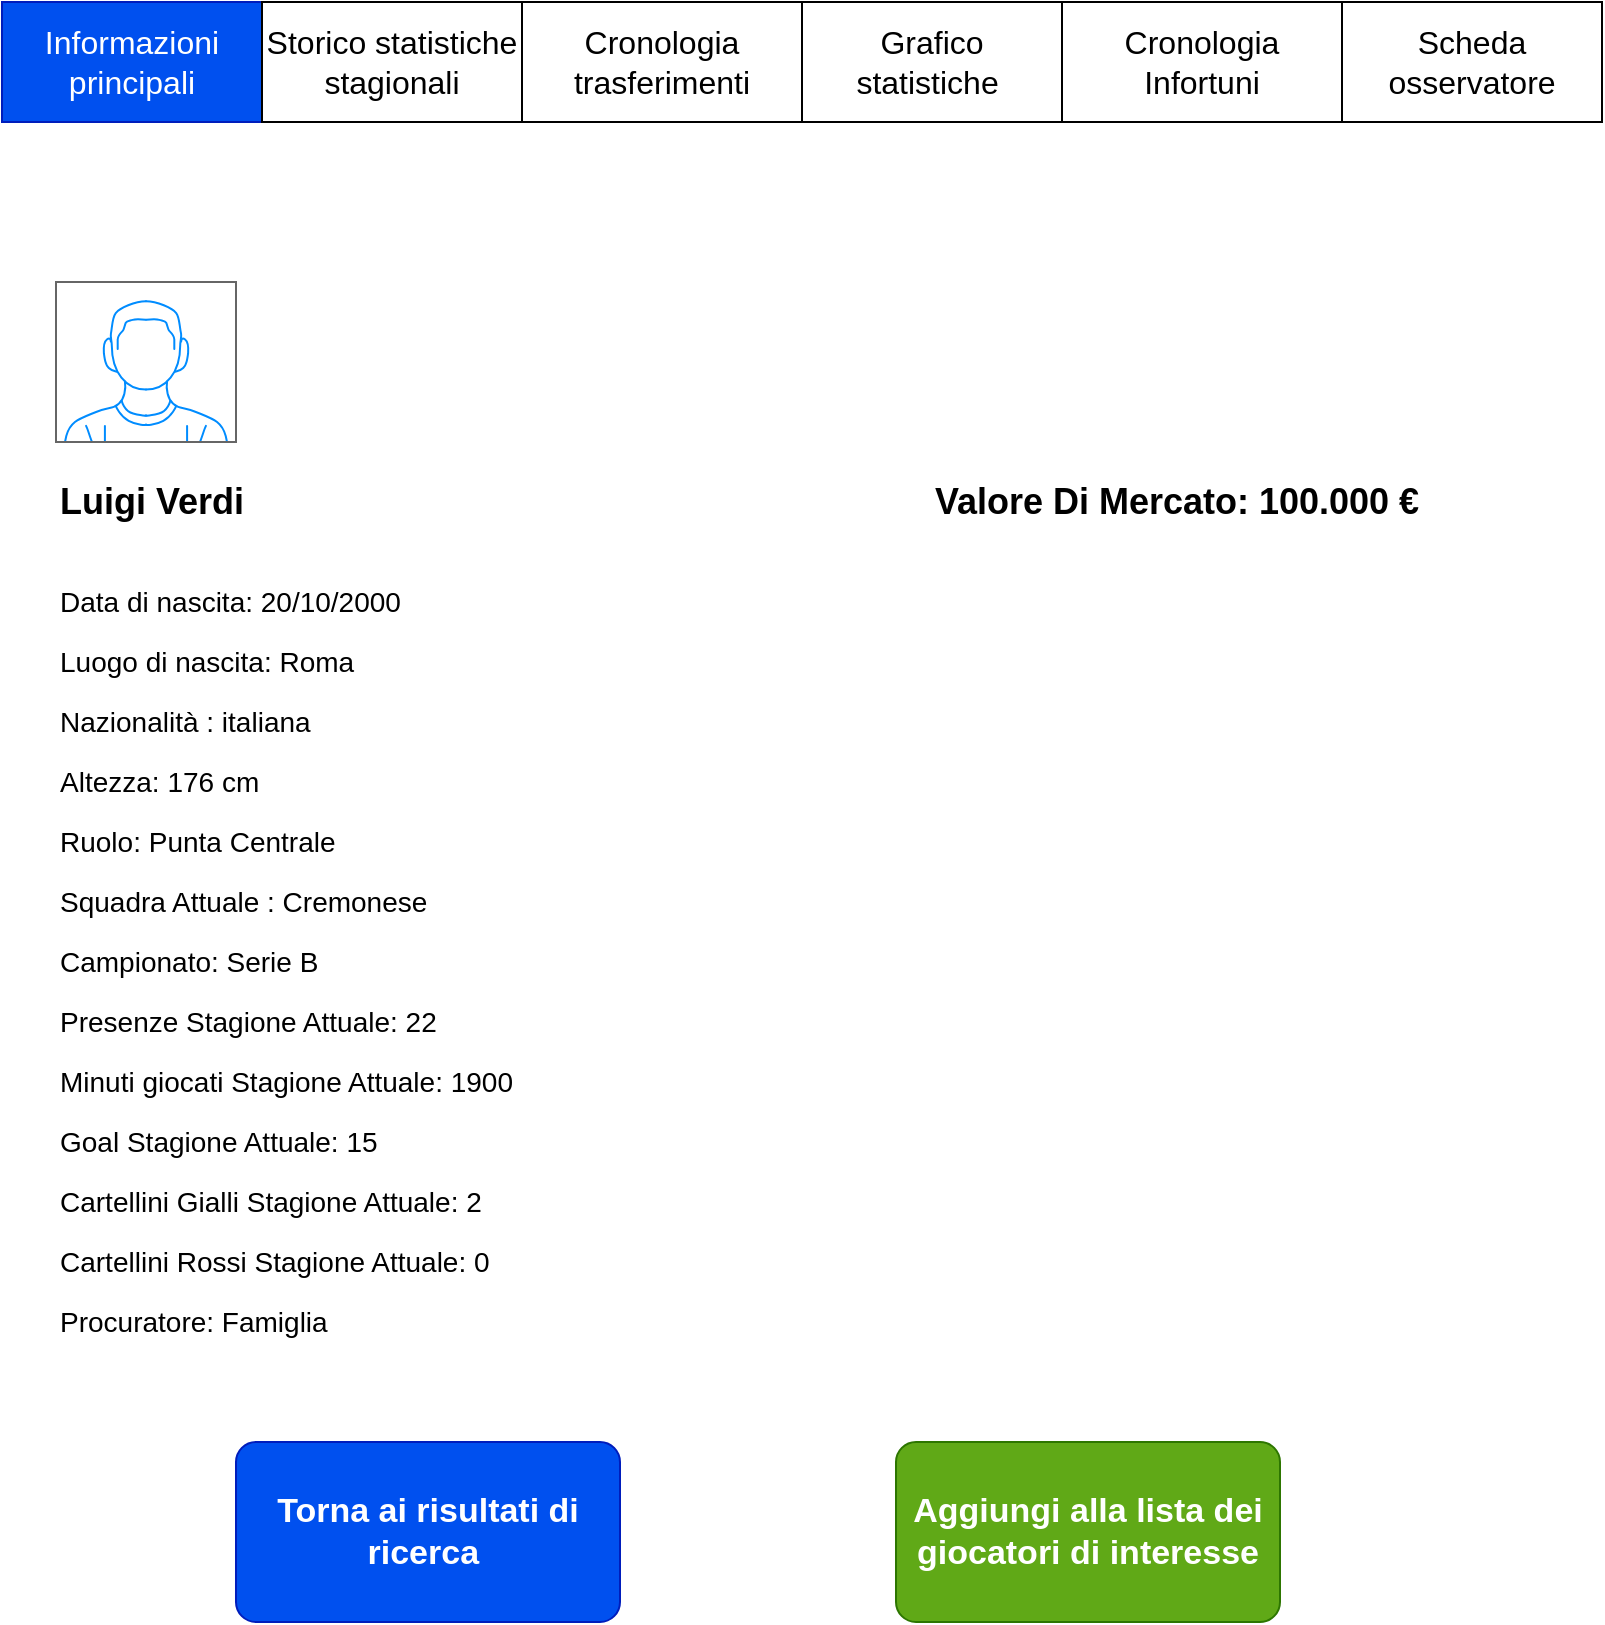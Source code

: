 <mxfile version="12.5.3" type="device"><diagram id="x-QDG0pYbNyyK2jGioUo" name="Page-1"><mxGraphModel dx="1024" dy="592" grid="1" gridSize="10" guides="1" tooltips="1" connect="1" arrows="1" fold="1" page="1" pageScale="1" pageWidth="827" pageHeight="1169" math="0" shadow="0"><root><mxCell id="0"/><mxCell id="1" parent="0"/><mxCell id="8KAfq_AMo4B2ei4xMI48-2" value="" style="verticalLabelPosition=bottom;shadow=0;dashed=0;align=center;html=1;verticalAlign=top;strokeWidth=1;shape=mxgraph.mockup.containers.userMale;strokeColor=#666666;strokeColor2=#008cff;" parent="1" vertex="1"><mxGeometry x="40" y="200" width="90" height="80" as="geometry"/></mxCell><mxCell id="8KAfq_AMo4B2ei4xMI48-3" value="&lt;font style=&quot;font-size: 18px&quot;&gt;&lt;b&gt;Luigi Verdi&lt;/b&gt;&lt;/font&gt;" style="text;html=1;align=left;verticalAlign=middle;resizable=0;points=[];autosize=1;" parent="1" vertex="1"><mxGeometry x="40" y="300" width="110" height="20" as="geometry"/></mxCell><mxCell id="8KAfq_AMo4B2ei4xMI48-4" value="&lt;font style=&quot;font-size: 14px&quot;&gt;Ruolo: Punta Centrale&amp;nbsp;&lt;/font&gt;" style="text;html=1;align=left;verticalAlign=middle;resizable=0;points=[];autosize=1;" parent="1" vertex="1"><mxGeometry x="40" y="470" width="160" height="20" as="geometry"/></mxCell><mxCell id="8KAfq_AMo4B2ei4xMI48-6" value="&lt;font style=&quot;font-size: 14px&quot;&gt;Luogo di nascita: Roma&amp;nbsp;&lt;/font&gt;" style="text;html=1;align=left;verticalAlign=middle;resizable=0;points=[];autosize=1;" parent="1" vertex="1"><mxGeometry x="40" y="380" width="170" height="20" as="geometry"/></mxCell><mxCell id="8KAfq_AMo4B2ei4xMI48-7" value="&lt;font style=&quot;font-size: 14px&quot;&gt;Nazionalità : italiana&lt;/font&gt;" style="text;html=1;align=left;verticalAlign=middle;resizable=0;points=[];autosize=1;" parent="1" vertex="1"><mxGeometry x="40" y="410" width="140" height="20" as="geometry"/></mxCell><mxCell id="8KAfq_AMo4B2ei4xMI48-8" value="&lt;font style=&quot;font-size: 14px&quot;&gt;Squadra Attuale : Cremonese&lt;/font&gt;" style="text;html=1;align=left;verticalAlign=middle;resizable=0;points=[];autosize=1;" parent="1" vertex="1"><mxGeometry x="40" y="500" width="200" height="20" as="geometry"/></mxCell><mxCell id="8KAfq_AMo4B2ei4xMI48-10" value="&lt;font style=&quot;font-size: 14px&quot;&gt;Data di nascita: 20/10/2000&amp;nbsp;&lt;/font&gt;" style="text;html=1;align=left;verticalAlign=middle;resizable=0;points=[];autosize=1;" parent="1" vertex="1"><mxGeometry x="40" y="350" width="190" height="20" as="geometry"/></mxCell><mxCell id="8KAfq_AMo4B2ei4xMI48-12" value="&lt;font style=&quot;font-size: 14px&quot;&gt;Campionato: Serie B&lt;/font&gt;" style="text;html=1;align=left;verticalAlign=middle;resizable=0;points=[];autosize=1;" parent="1" vertex="1"><mxGeometry x="40" y="530" width="140" height="20" as="geometry"/></mxCell><mxCell id="8KAfq_AMo4B2ei4xMI48-13" value="&lt;font style=&quot;font-size: 14px&quot;&gt;Presenze Stagione Attuale: 22&lt;/font&gt;" style="text;html=1;align=left;verticalAlign=middle;resizable=0;points=[];autosize=1;" parent="1" vertex="1"><mxGeometry x="40" y="560" width="200" height="20" as="geometry"/></mxCell><mxCell id="8KAfq_AMo4B2ei4xMI48-16" value="&lt;font style=&quot;font-size: 14px&quot;&gt;Minuti giocati Stagione Attuale: 1900&lt;/font&gt;" style="text;html=1;align=left;verticalAlign=middle;resizable=0;points=[];autosize=1;" parent="1" vertex="1"><mxGeometry x="40" y="590" width="240" height="20" as="geometry"/></mxCell><mxCell id="8KAfq_AMo4B2ei4xMI48-18" value="&lt;font style=&quot;font-size: 14px&quot;&gt;Goal Stagione Attuale: 15&lt;/font&gt;" style="text;html=1;align=left;verticalAlign=middle;resizable=0;points=[];autosize=1;" parent="1" vertex="1"><mxGeometry x="40" y="620" width="170" height="20" as="geometry"/></mxCell><mxCell id="8KAfq_AMo4B2ei4xMI48-20" value="&lt;font style=&quot;font-size: 14px&quot;&gt;Cartellini Gialli Stagione Attuale: 2&lt;/font&gt;" style="text;html=1;align=left;verticalAlign=middle;resizable=0;points=[];autosize=1;" parent="1" vertex="1"><mxGeometry x="40" y="650" width="230" height="20" as="geometry"/></mxCell><mxCell id="8KAfq_AMo4B2ei4xMI48-22" value="&lt;font style=&quot;font-size: 14px&quot;&gt;Cartellini Rossi Stagione Attuale: 0&lt;/font&gt;" style="text;html=1;align=left;verticalAlign=middle;resizable=0;points=[];autosize=1;" parent="1" vertex="1"><mxGeometry x="40" y="680" width="230" height="20" as="geometry"/></mxCell><mxCell id="8KAfq_AMo4B2ei4xMI48-24" value="&lt;font style=&quot;font-size: 14px&quot;&gt;Procuratore: Famiglia&lt;/font&gt;" style="text;html=1;align=left;verticalAlign=middle;resizable=0;points=[];autosize=1;" parent="1" vertex="1"><mxGeometry x="40" y="710" width="150" height="20" as="geometry"/></mxCell><mxCell id="8KAfq_AMo4B2ei4xMI48-25" value="&lt;font size=&quot;3&quot;&gt;Informazioni principali&lt;/font&gt;" style="rounded=0;whiteSpace=wrap;html=1;fillColor=#0050ef;strokeColor=#001DBC;fontColor=#ffffff;align=center;" parent="1" vertex="1"><mxGeometry x="13" y="60" width="130" height="60" as="geometry"/></mxCell><mxCell id="8KAfq_AMo4B2ei4xMI48-26" value="&lt;font size=&quot;3&quot;&gt;Storico statistiche stagionali&lt;/font&gt;" style="rounded=0;whiteSpace=wrap;html=1;align=center;" parent="1" vertex="1"><mxGeometry x="143" y="60" width="130" height="60" as="geometry"/></mxCell><mxCell id="8KAfq_AMo4B2ei4xMI48-29" value="&lt;font size=&quot;3&quot;&gt;Cronologia trasferimenti&lt;/font&gt;" style="rounded=0;whiteSpace=wrap;html=1;align=center;" parent="1" vertex="1"><mxGeometry x="273" y="60" width="140" height="60" as="geometry"/></mxCell><mxCell id="8KAfq_AMo4B2ei4xMI48-30" value="&lt;font size=&quot;3&quot;&gt;Grafico statistiche&amp;nbsp;&lt;/font&gt;" style="rounded=0;whiteSpace=wrap;html=1;align=center;" parent="1" vertex="1"><mxGeometry x="413" y="60" width="130" height="60" as="geometry"/></mxCell><mxCell id="8KAfq_AMo4B2ei4xMI48-31" value="Aggiungi alla lista dei giocatori di interesse" style="strokeWidth=1;shadow=0;dashed=0;align=center;html=1;shape=mxgraph.mockup.buttons.button;strokeColor=#2D7600;mainText=;buttonStyle=round;fontSize=17;fontStyle=1;fillColor=#60a917;whiteSpace=wrap;fontColor=#ffffff;" parent="1" vertex="1"><mxGeometry x="460" y="780" width="192" height="90" as="geometry"/></mxCell><mxCell id="8KAfq_AMo4B2ei4xMI48-32" value="Torna ai risultati di ricerca&amp;nbsp;" style="strokeWidth=1;shadow=0;dashed=0;align=center;html=1;shape=mxgraph.mockup.buttons.button;strokeColor=#001DBC;mainText=;buttonStyle=round;fontSize=17;fontStyle=1;fillColor=#0050ef;whiteSpace=wrap;fontColor=#ffffff;" parent="1" vertex="1"><mxGeometry x="130" y="780" width="192" height="90" as="geometry"/></mxCell><mxCell id="8KAfq_AMo4B2ei4xMI48-35" value="&lt;font size=&quot;3&quot;&gt;Scheda osservatore&lt;/font&gt;" style="rounded=0;whiteSpace=wrap;html=1;" parent="1" vertex="1"><mxGeometry x="683" y="60" width="130" height="60" as="geometry"/></mxCell><mxCell id="8yN8PRe1k3W3GZamuSWg-1" value="&lt;font style=&quot;font-size: 18px&quot;&gt;&lt;b&gt;Valore Di Mercato: 100.000 €&lt;/b&gt;&lt;/font&gt;" style="text;html=1;align=center;verticalAlign=middle;resizable=0;points=[];autosize=1;" parent="1" vertex="1"><mxGeometry x="470" y="300" width="260" height="20" as="geometry"/></mxCell><mxCell id="VBUNAsiYjZ50lMFTffvF-2" value="&lt;span style=&quot;font-size: 14px&quot;&gt;Altezza: 176 cm&lt;/span&gt;" style="text;html=1;align=left;verticalAlign=middle;resizable=0;points=[];autosize=1;" parent="1" vertex="1"><mxGeometry x="40" y="440" width="120" height="20" as="geometry"/></mxCell><mxCell id="PcLaMEfO79ffACl-tKHX-1" value="&lt;font size=&quot;3&quot;&gt;Cronologia Infortuni&lt;/font&gt;" style="rounded=0;whiteSpace=wrap;html=1;align=center;" vertex="1" parent="1"><mxGeometry x="543" y="60" width="140" height="60" as="geometry"/></mxCell></root></mxGraphModel></diagram></mxfile>